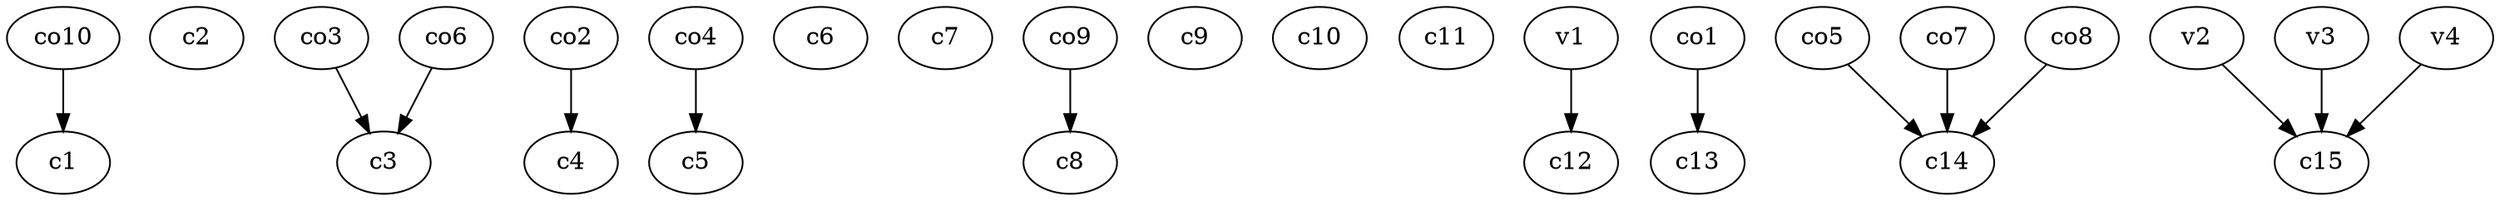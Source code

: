 strict digraph  {
c1;
c2;
c3;
c4;
c5;
c6;
c7;
c8;
c9;
c10;
c11;
c12;
c13;
c14;
c15;
v1;
v2;
v3;
v4;
co1;
co2;
co3;
co4;
co5;
co6;
co7;
co8;
co9;
co10;
v1 -> c12  [weight=1];
v2 -> c15  [weight=1];
v3 -> c15  [weight=1];
v4 -> c15  [weight=1];
co1 -> c13  [weight=1];
co2 -> c4  [weight=1];
co3 -> c3  [weight=1];
co4 -> c5  [weight=1];
co5 -> c14  [weight=1];
co6 -> c3  [weight=1];
co7 -> c14  [weight=1];
co8 -> c14  [weight=1];
co9 -> c8  [weight=1];
co10 -> c1  [weight=1];
}
